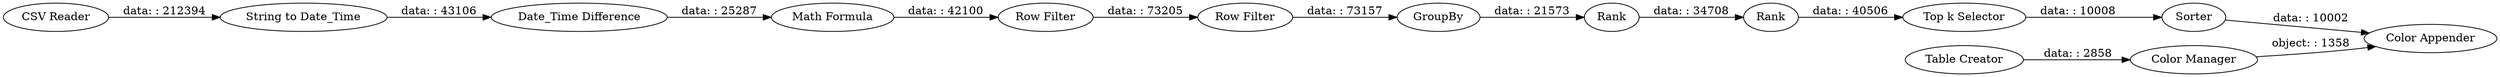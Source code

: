 digraph {
	"-6857233055315275287_1" [label="CSV Reader"]
	"-6857233055315275287_8" [label="Top k Selector"]
	"-6857233055315275287_4" [label="Date_Time Difference"]
	"-6857233055315275287_2" [label=GroupBy]
	"-6857233055315275287_3" [label="String to Date_Time"]
	"-6857233055315275287_5" [label="Math Formula"]
	"-6857233055315275287_7" [label="Row Filter"]
	"-6857233055315275287_11" [label=Sorter]
	"-6857233055315275287_13" [label="Color Manager"]
	"-6857233055315275287_9" [label=Rank]
	"-6857233055315275287_17" [label="Table Creator"]
	"-6857233055315275287_6" [label="Row Filter"]
	"-6857233055315275287_10" [label=Rank]
	"-6857233055315275287_18" [label="Color Appender"]
	"-6857233055315275287_1" -> "-6857233055315275287_3" [label="data: : 212394"]
	"-6857233055315275287_8" -> "-6857233055315275287_11" [label="data: : 10008"]
	"-6857233055315275287_3" -> "-6857233055315275287_4" [label="data: : 43106"]
	"-6857233055315275287_7" -> "-6857233055315275287_2" [label="data: : 73157"]
	"-6857233055315275287_6" -> "-6857233055315275287_7" [label="data: : 73205"]
	"-6857233055315275287_13" -> "-6857233055315275287_18" [label="object: : 1358"]
	"-6857233055315275287_9" -> "-6857233055315275287_8" [label="data: : 40506"]
	"-6857233055315275287_5" -> "-6857233055315275287_6" [label="data: : 42100"]
	"-6857233055315275287_4" -> "-6857233055315275287_5" [label="data: : 25287"]
	"-6857233055315275287_2" -> "-6857233055315275287_10" [label="data: : 21573"]
	"-6857233055315275287_11" -> "-6857233055315275287_18" [label="data: : 10002"]
	"-6857233055315275287_17" -> "-6857233055315275287_13" [label="data: : 2858"]
	"-6857233055315275287_10" -> "-6857233055315275287_9" [label="data: : 34708"]
	rankdir=LR
}
